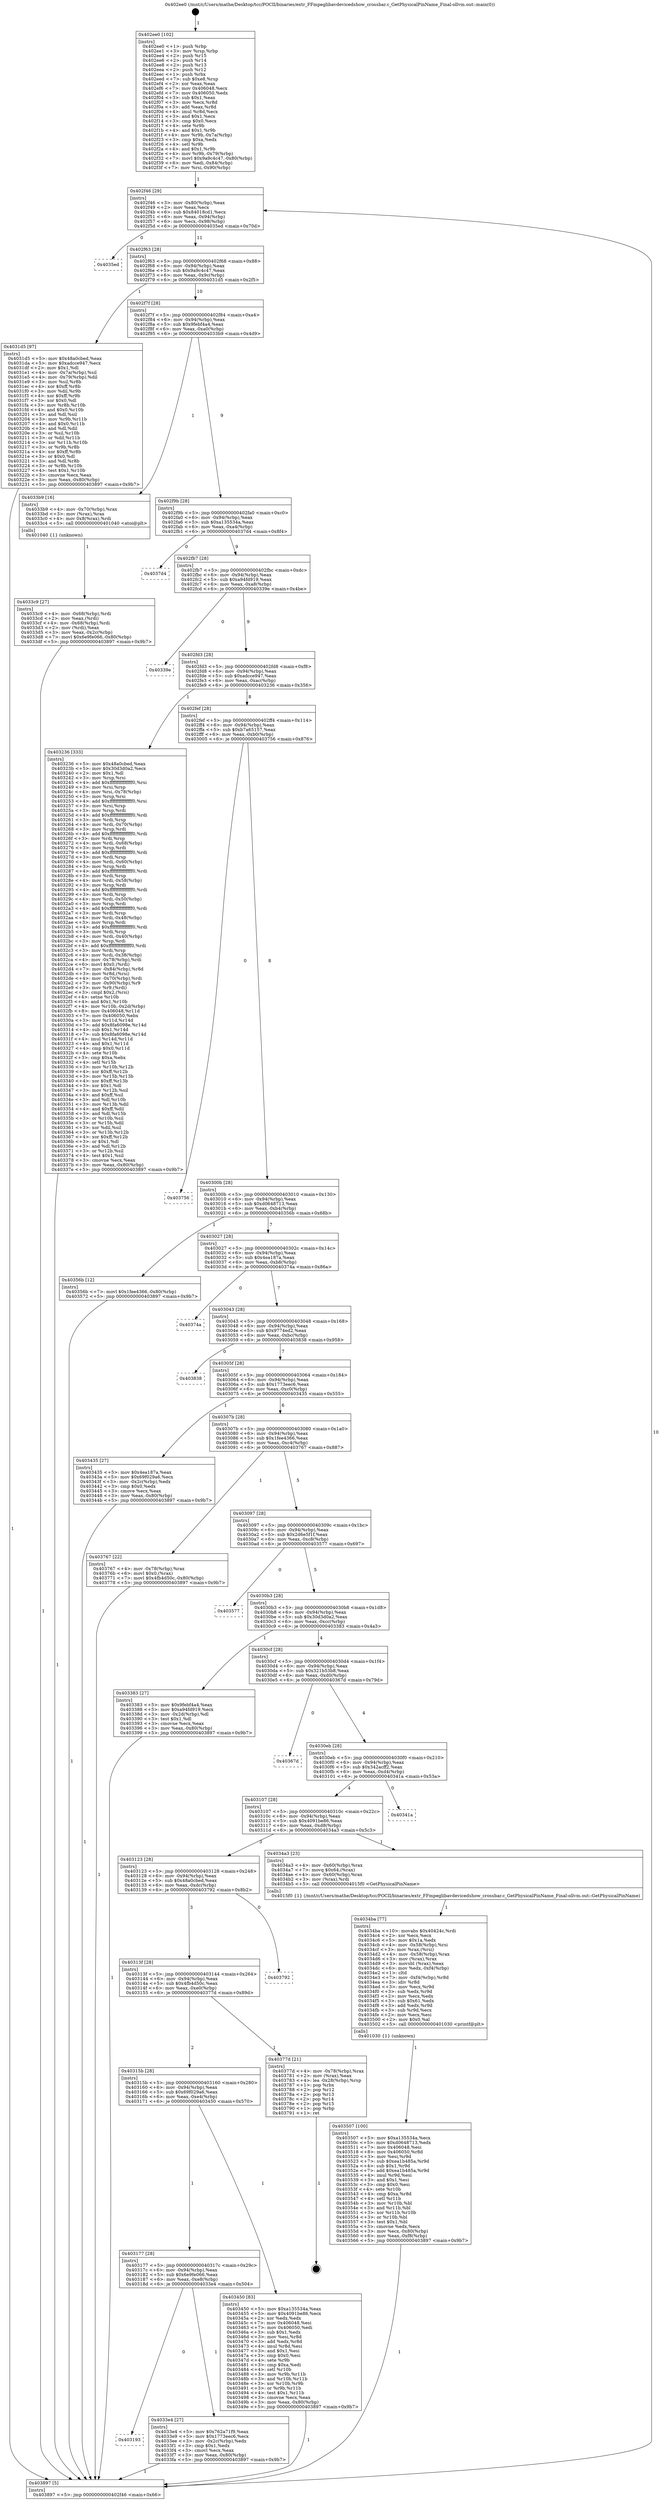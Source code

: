digraph "0x402ee0" {
  label = "0x402ee0 (/mnt/c/Users/mathe/Desktop/tcc/POCII/binaries/extr_FFmpeglibavdevicedshow_crossbar.c_GetPhysicalPinName_Final-ollvm.out::main(0))"
  labelloc = "t"
  node[shape=record]

  Entry [label="",width=0.3,height=0.3,shape=circle,fillcolor=black,style=filled]
  "0x402f46" [label="{
     0x402f46 [29]\l
     | [instrs]\l
     &nbsp;&nbsp;0x402f46 \<+3\>: mov -0x80(%rbp),%eax\l
     &nbsp;&nbsp;0x402f49 \<+2\>: mov %eax,%ecx\l
     &nbsp;&nbsp;0x402f4b \<+6\>: sub $0x84018cd1,%ecx\l
     &nbsp;&nbsp;0x402f51 \<+6\>: mov %eax,-0x94(%rbp)\l
     &nbsp;&nbsp;0x402f57 \<+6\>: mov %ecx,-0x98(%rbp)\l
     &nbsp;&nbsp;0x402f5d \<+6\>: je 00000000004035ed \<main+0x70d\>\l
  }"]
  "0x4035ed" [label="{
     0x4035ed\l
  }", style=dashed]
  "0x402f63" [label="{
     0x402f63 [28]\l
     | [instrs]\l
     &nbsp;&nbsp;0x402f63 \<+5\>: jmp 0000000000402f68 \<main+0x88\>\l
     &nbsp;&nbsp;0x402f68 \<+6\>: mov -0x94(%rbp),%eax\l
     &nbsp;&nbsp;0x402f6e \<+5\>: sub $0x9a9c4c47,%eax\l
     &nbsp;&nbsp;0x402f73 \<+6\>: mov %eax,-0x9c(%rbp)\l
     &nbsp;&nbsp;0x402f79 \<+6\>: je 00000000004031d5 \<main+0x2f5\>\l
  }"]
  Exit [label="",width=0.3,height=0.3,shape=circle,fillcolor=black,style=filled,peripheries=2]
  "0x4031d5" [label="{
     0x4031d5 [97]\l
     | [instrs]\l
     &nbsp;&nbsp;0x4031d5 \<+5\>: mov $0x48a0cbed,%eax\l
     &nbsp;&nbsp;0x4031da \<+5\>: mov $0xadcce947,%ecx\l
     &nbsp;&nbsp;0x4031df \<+2\>: mov $0x1,%dl\l
     &nbsp;&nbsp;0x4031e1 \<+4\>: mov -0x7a(%rbp),%sil\l
     &nbsp;&nbsp;0x4031e5 \<+4\>: mov -0x79(%rbp),%dil\l
     &nbsp;&nbsp;0x4031e9 \<+3\>: mov %sil,%r8b\l
     &nbsp;&nbsp;0x4031ec \<+4\>: xor $0xff,%r8b\l
     &nbsp;&nbsp;0x4031f0 \<+3\>: mov %dil,%r9b\l
     &nbsp;&nbsp;0x4031f3 \<+4\>: xor $0xff,%r9b\l
     &nbsp;&nbsp;0x4031f7 \<+3\>: xor $0x0,%dl\l
     &nbsp;&nbsp;0x4031fa \<+3\>: mov %r8b,%r10b\l
     &nbsp;&nbsp;0x4031fd \<+4\>: and $0x0,%r10b\l
     &nbsp;&nbsp;0x403201 \<+3\>: and %dl,%sil\l
     &nbsp;&nbsp;0x403204 \<+3\>: mov %r9b,%r11b\l
     &nbsp;&nbsp;0x403207 \<+4\>: and $0x0,%r11b\l
     &nbsp;&nbsp;0x40320b \<+3\>: and %dl,%dil\l
     &nbsp;&nbsp;0x40320e \<+3\>: or %sil,%r10b\l
     &nbsp;&nbsp;0x403211 \<+3\>: or %dil,%r11b\l
     &nbsp;&nbsp;0x403214 \<+3\>: xor %r11b,%r10b\l
     &nbsp;&nbsp;0x403217 \<+3\>: or %r9b,%r8b\l
     &nbsp;&nbsp;0x40321a \<+4\>: xor $0xff,%r8b\l
     &nbsp;&nbsp;0x40321e \<+3\>: or $0x0,%dl\l
     &nbsp;&nbsp;0x403221 \<+3\>: and %dl,%r8b\l
     &nbsp;&nbsp;0x403224 \<+3\>: or %r8b,%r10b\l
     &nbsp;&nbsp;0x403227 \<+4\>: test $0x1,%r10b\l
     &nbsp;&nbsp;0x40322b \<+3\>: cmovne %ecx,%eax\l
     &nbsp;&nbsp;0x40322e \<+3\>: mov %eax,-0x80(%rbp)\l
     &nbsp;&nbsp;0x403231 \<+5\>: jmp 0000000000403897 \<main+0x9b7\>\l
  }"]
  "0x402f7f" [label="{
     0x402f7f [28]\l
     | [instrs]\l
     &nbsp;&nbsp;0x402f7f \<+5\>: jmp 0000000000402f84 \<main+0xa4\>\l
     &nbsp;&nbsp;0x402f84 \<+6\>: mov -0x94(%rbp),%eax\l
     &nbsp;&nbsp;0x402f8a \<+5\>: sub $0x9febf4a4,%eax\l
     &nbsp;&nbsp;0x402f8f \<+6\>: mov %eax,-0xa0(%rbp)\l
     &nbsp;&nbsp;0x402f95 \<+6\>: je 00000000004033b9 \<main+0x4d9\>\l
  }"]
  "0x403897" [label="{
     0x403897 [5]\l
     | [instrs]\l
     &nbsp;&nbsp;0x403897 \<+5\>: jmp 0000000000402f46 \<main+0x66\>\l
  }"]
  "0x402ee0" [label="{
     0x402ee0 [102]\l
     | [instrs]\l
     &nbsp;&nbsp;0x402ee0 \<+1\>: push %rbp\l
     &nbsp;&nbsp;0x402ee1 \<+3\>: mov %rsp,%rbp\l
     &nbsp;&nbsp;0x402ee4 \<+2\>: push %r15\l
     &nbsp;&nbsp;0x402ee6 \<+2\>: push %r14\l
     &nbsp;&nbsp;0x402ee8 \<+2\>: push %r13\l
     &nbsp;&nbsp;0x402eea \<+2\>: push %r12\l
     &nbsp;&nbsp;0x402eec \<+1\>: push %rbx\l
     &nbsp;&nbsp;0x402eed \<+7\>: sub $0xe8,%rsp\l
     &nbsp;&nbsp;0x402ef4 \<+2\>: xor %eax,%eax\l
     &nbsp;&nbsp;0x402ef6 \<+7\>: mov 0x406048,%ecx\l
     &nbsp;&nbsp;0x402efd \<+7\>: mov 0x406050,%edx\l
     &nbsp;&nbsp;0x402f04 \<+3\>: sub $0x1,%eax\l
     &nbsp;&nbsp;0x402f07 \<+3\>: mov %ecx,%r8d\l
     &nbsp;&nbsp;0x402f0a \<+3\>: add %eax,%r8d\l
     &nbsp;&nbsp;0x402f0d \<+4\>: imul %r8d,%ecx\l
     &nbsp;&nbsp;0x402f11 \<+3\>: and $0x1,%ecx\l
     &nbsp;&nbsp;0x402f14 \<+3\>: cmp $0x0,%ecx\l
     &nbsp;&nbsp;0x402f17 \<+4\>: sete %r9b\l
     &nbsp;&nbsp;0x402f1b \<+4\>: and $0x1,%r9b\l
     &nbsp;&nbsp;0x402f1f \<+4\>: mov %r9b,-0x7a(%rbp)\l
     &nbsp;&nbsp;0x402f23 \<+3\>: cmp $0xa,%edx\l
     &nbsp;&nbsp;0x402f26 \<+4\>: setl %r9b\l
     &nbsp;&nbsp;0x402f2a \<+4\>: and $0x1,%r9b\l
     &nbsp;&nbsp;0x402f2e \<+4\>: mov %r9b,-0x79(%rbp)\l
     &nbsp;&nbsp;0x402f32 \<+7\>: movl $0x9a9c4c47,-0x80(%rbp)\l
     &nbsp;&nbsp;0x402f39 \<+6\>: mov %edi,-0x84(%rbp)\l
     &nbsp;&nbsp;0x402f3f \<+7\>: mov %rsi,-0x90(%rbp)\l
  }"]
  "0x403507" [label="{
     0x403507 [100]\l
     | [instrs]\l
     &nbsp;&nbsp;0x403507 \<+5\>: mov $0xa135534a,%ecx\l
     &nbsp;&nbsp;0x40350c \<+5\>: mov $0xd0648713,%edx\l
     &nbsp;&nbsp;0x403511 \<+7\>: mov 0x406048,%esi\l
     &nbsp;&nbsp;0x403518 \<+8\>: mov 0x406050,%r8d\l
     &nbsp;&nbsp;0x403520 \<+3\>: mov %esi,%r9d\l
     &nbsp;&nbsp;0x403523 \<+7\>: sub $0xea1b485a,%r9d\l
     &nbsp;&nbsp;0x40352a \<+4\>: sub $0x1,%r9d\l
     &nbsp;&nbsp;0x40352e \<+7\>: add $0xea1b485a,%r9d\l
     &nbsp;&nbsp;0x403535 \<+4\>: imul %r9d,%esi\l
     &nbsp;&nbsp;0x403539 \<+3\>: and $0x1,%esi\l
     &nbsp;&nbsp;0x40353c \<+3\>: cmp $0x0,%esi\l
     &nbsp;&nbsp;0x40353f \<+4\>: sete %r10b\l
     &nbsp;&nbsp;0x403543 \<+4\>: cmp $0xa,%r8d\l
     &nbsp;&nbsp;0x403547 \<+4\>: setl %r11b\l
     &nbsp;&nbsp;0x40354b \<+3\>: mov %r10b,%bl\l
     &nbsp;&nbsp;0x40354e \<+3\>: and %r11b,%bl\l
     &nbsp;&nbsp;0x403551 \<+3\>: xor %r11b,%r10b\l
     &nbsp;&nbsp;0x403554 \<+3\>: or %r10b,%bl\l
     &nbsp;&nbsp;0x403557 \<+3\>: test $0x1,%bl\l
     &nbsp;&nbsp;0x40355a \<+3\>: cmovne %edx,%ecx\l
     &nbsp;&nbsp;0x40355d \<+3\>: mov %ecx,-0x80(%rbp)\l
     &nbsp;&nbsp;0x403560 \<+6\>: mov %eax,-0xf8(%rbp)\l
     &nbsp;&nbsp;0x403566 \<+5\>: jmp 0000000000403897 \<main+0x9b7\>\l
  }"]
  "0x4033b9" [label="{
     0x4033b9 [16]\l
     | [instrs]\l
     &nbsp;&nbsp;0x4033b9 \<+4\>: mov -0x70(%rbp),%rax\l
     &nbsp;&nbsp;0x4033bd \<+3\>: mov (%rax),%rax\l
     &nbsp;&nbsp;0x4033c0 \<+4\>: mov 0x8(%rax),%rdi\l
     &nbsp;&nbsp;0x4033c4 \<+5\>: call 0000000000401040 \<atoi@plt\>\l
     | [calls]\l
     &nbsp;&nbsp;0x401040 \{1\} (unknown)\l
  }"]
  "0x402f9b" [label="{
     0x402f9b [28]\l
     | [instrs]\l
     &nbsp;&nbsp;0x402f9b \<+5\>: jmp 0000000000402fa0 \<main+0xc0\>\l
     &nbsp;&nbsp;0x402fa0 \<+6\>: mov -0x94(%rbp),%eax\l
     &nbsp;&nbsp;0x402fa6 \<+5\>: sub $0xa135534a,%eax\l
     &nbsp;&nbsp;0x402fab \<+6\>: mov %eax,-0xa4(%rbp)\l
     &nbsp;&nbsp;0x402fb1 \<+6\>: je 00000000004037d4 \<main+0x8f4\>\l
  }"]
  "0x4034ba" [label="{
     0x4034ba [77]\l
     | [instrs]\l
     &nbsp;&nbsp;0x4034ba \<+10\>: movabs $0x40424c,%rdi\l
     &nbsp;&nbsp;0x4034c4 \<+2\>: xor %ecx,%ecx\l
     &nbsp;&nbsp;0x4034c6 \<+5\>: mov $0x1a,%edx\l
     &nbsp;&nbsp;0x4034cb \<+4\>: mov -0x58(%rbp),%rsi\l
     &nbsp;&nbsp;0x4034cf \<+3\>: mov %rax,(%rsi)\l
     &nbsp;&nbsp;0x4034d2 \<+4\>: mov -0x58(%rbp),%rax\l
     &nbsp;&nbsp;0x4034d6 \<+3\>: mov (%rax),%rax\l
     &nbsp;&nbsp;0x4034d9 \<+3\>: movsbl (%rax),%eax\l
     &nbsp;&nbsp;0x4034dc \<+6\>: mov %edx,-0xf4(%rbp)\l
     &nbsp;&nbsp;0x4034e2 \<+1\>: cltd\l
     &nbsp;&nbsp;0x4034e3 \<+7\>: mov -0xf4(%rbp),%r8d\l
     &nbsp;&nbsp;0x4034ea \<+3\>: idiv %r8d\l
     &nbsp;&nbsp;0x4034ed \<+3\>: mov %ecx,%r9d\l
     &nbsp;&nbsp;0x4034f0 \<+3\>: sub %edx,%r9d\l
     &nbsp;&nbsp;0x4034f3 \<+2\>: mov %ecx,%edx\l
     &nbsp;&nbsp;0x4034f5 \<+3\>: sub $0x61,%edx\l
     &nbsp;&nbsp;0x4034f8 \<+3\>: add %edx,%r9d\l
     &nbsp;&nbsp;0x4034fb \<+3\>: sub %r9d,%ecx\l
     &nbsp;&nbsp;0x4034fe \<+2\>: mov %ecx,%esi\l
     &nbsp;&nbsp;0x403500 \<+2\>: mov $0x0,%al\l
     &nbsp;&nbsp;0x403502 \<+5\>: call 0000000000401030 \<printf@plt\>\l
     | [calls]\l
     &nbsp;&nbsp;0x401030 \{1\} (unknown)\l
  }"]
  "0x4037d4" [label="{
     0x4037d4\l
  }", style=dashed]
  "0x402fb7" [label="{
     0x402fb7 [28]\l
     | [instrs]\l
     &nbsp;&nbsp;0x402fb7 \<+5\>: jmp 0000000000402fbc \<main+0xdc\>\l
     &nbsp;&nbsp;0x402fbc \<+6\>: mov -0x94(%rbp),%eax\l
     &nbsp;&nbsp;0x402fc2 \<+5\>: sub $0xa94fd919,%eax\l
     &nbsp;&nbsp;0x402fc7 \<+6\>: mov %eax,-0xa8(%rbp)\l
     &nbsp;&nbsp;0x402fcd \<+6\>: je 000000000040339e \<main+0x4be\>\l
  }"]
  "0x403193" [label="{
     0x403193\l
  }", style=dashed]
  "0x40339e" [label="{
     0x40339e\l
  }", style=dashed]
  "0x402fd3" [label="{
     0x402fd3 [28]\l
     | [instrs]\l
     &nbsp;&nbsp;0x402fd3 \<+5\>: jmp 0000000000402fd8 \<main+0xf8\>\l
     &nbsp;&nbsp;0x402fd8 \<+6\>: mov -0x94(%rbp),%eax\l
     &nbsp;&nbsp;0x402fde \<+5\>: sub $0xadcce947,%eax\l
     &nbsp;&nbsp;0x402fe3 \<+6\>: mov %eax,-0xac(%rbp)\l
     &nbsp;&nbsp;0x402fe9 \<+6\>: je 0000000000403236 \<main+0x356\>\l
  }"]
  "0x4033e4" [label="{
     0x4033e4 [27]\l
     | [instrs]\l
     &nbsp;&nbsp;0x4033e4 \<+5\>: mov $0x762a71f9,%eax\l
     &nbsp;&nbsp;0x4033e9 \<+5\>: mov $0x1773eec6,%ecx\l
     &nbsp;&nbsp;0x4033ee \<+3\>: mov -0x2c(%rbp),%edx\l
     &nbsp;&nbsp;0x4033f1 \<+3\>: cmp $0x1,%edx\l
     &nbsp;&nbsp;0x4033f4 \<+3\>: cmovl %ecx,%eax\l
     &nbsp;&nbsp;0x4033f7 \<+3\>: mov %eax,-0x80(%rbp)\l
     &nbsp;&nbsp;0x4033fa \<+5\>: jmp 0000000000403897 \<main+0x9b7\>\l
  }"]
  "0x403236" [label="{
     0x403236 [333]\l
     | [instrs]\l
     &nbsp;&nbsp;0x403236 \<+5\>: mov $0x48a0cbed,%eax\l
     &nbsp;&nbsp;0x40323b \<+5\>: mov $0x30d3d0a2,%ecx\l
     &nbsp;&nbsp;0x403240 \<+2\>: mov $0x1,%dl\l
     &nbsp;&nbsp;0x403242 \<+3\>: mov %rsp,%rsi\l
     &nbsp;&nbsp;0x403245 \<+4\>: add $0xfffffffffffffff0,%rsi\l
     &nbsp;&nbsp;0x403249 \<+3\>: mov %rsi,%rsp\l
     &nbsp;&nbsp;0x40324c \<+4\>: mov %rsi,-0x78(%rbp)\l
     &nbsp;&nbsp;0x403250 \<+3\>: mov %rsp,%rsi\l
     &nbsp;&nbsp;0x403253 \<+4\>: add $0xfffffffffffffff0,%rsi\l
     &nbsp;&nbsp;0x403257 \<+3\>: mov %rsi,%rsp\l
     &nbsp;&nbsp;0x40325a \<+3\>: mov %rsp,%rdi\l
     &nbsp;&nbsp;0x40325d \<+4\>: add $0xfffffffffffffff0,%rdi\l
     &nbsp;&nbsp;0x403261 \<+3\>: mov %rdi,%rsp\l
     &nbsp;&nbsp;0x403264 \<+4\>: mov %rdi,-0x70(%rbp)\l
     &nbsp;&nbsp;0x403268 \<+3\>: mov %rsp,%rdi\l
     &nbsp;&nbsp;0x40326b \<+4\>: add $0xfffffffffffffff0,%rdi\l
     &nbsp;&nbsp;0x40326f \<+3\>: mov %rdi,%rsp\l
     &nbsp;&nbsp;0x403272 \<+4\>: mov %rdi,-0x68(%rbp)\l
     &nbsp;&nbsp;0x403276 \<+3\>: mov %rsp,%rdi\l
     &nbsp;&nbsp;0x403279 \<+4\>: add $0xfffffffffffffff0,%rdi\l
     &nbsp;&nbsp;0x40327d \<+3\>: mov %rdi,%rsp\l
     &nbsp;&nbsp;0x403280 \<+4\>: mov %rdi,-0x60(%rbp)\l
     &nbsp;&nbsp;0x403284 \<+3\>: mov %rsp,%rdi\l
     &nbsp;&nbsp;0x403287 \<+4\>: add $0xfffffffffffffff0,%rdi\l
     &nbsp;&nbsp;0x40328b \<+3\>: mov %rdi,%rsp\l
     &nbsp;&nbsp;0x40328e \<+4\>: mov %rdi,-0x58(%rbp)\l
     &nbsp;&nbsp;0x403292 \<+3\>: mov %rsp,%rdi\l
     &nbsp;&nbsp;0x403295 \<+4\>: add $0xfffffffffffffff0,%rdi\l
     &nbsp;&nbsp;0x403299 \<+3\>: mov %rdi,%rsp\l
     &nbsp;&nbsp;0x40329c \<+4\>: mov %rdi,-0x50(%rbp)\l
     &nbsp;&nbsp;0x4032a0 \<+3\>: mov %rsp,%rdi\l
     &nbsp;&nbsp;0x4032a3 \<+4\>: add $0xfffffffffffffff0,%rdi\l
     &nbsp;&nbsp;0x4032a7 \<+3\>: mov %rdi,%rsp\l
     &nbsp;&nbsp;0x4032aa \<+4\>: mov %rdi,-0x48(%rbp)\l
     &nbsp;&nbsp;0x4032ae \<+3\>: mov %rsp,%rdi\l
     &nbsp;&nbsp;0x4032b1 \<+4\>: add $0xfffffffffffffff0,%rdi\l
     &nbsp;&nbsp;0x4032b5 \<+3\>: mov %rdi,%rsp\l
     &nbsp;&nbsp;0x4032b8 \<+4\>: mov %rdi,-0x40(%rbp)\l
     &nbsp;&nbsp;0x4032bc \<+3\>: mov %rsp,%rdi\l
     &nbsp;&nbsp;0x4032bf \<+4\>: add $0xfffffffffffffff0,%rdi\l
     &nbsp;&nbsp;0x4032c3 \<+3\>: mov %rdi,%rsp\l
     &nbsp;&nbsp;0x4032c6 \<+4\>: mov %rdi,-0x38(%rbp)\l
     &nbsp;&nbsp;0x4032ca \<+4\>: mov -0x78(%rbp),%rdi\l
     &nbsp;&nbsp;0x4032ce \<+6\>: movl $0x0,(%rdi)\l
     &nbsp;&nbsp;0x4032d4 \<+7\>: mov -0x84(%rbp),%r8d\l
     &nbsp;&nbsp;0x4032db \<+3\>: mov %r8d,(%rsi)\l
     &nbsp;&nbsp;0x4032de \<+4\>: mov -0x70(%rbp),%rdi\l
     &nbsp;&nbsp;0x4032e2 \<+7\>: mov -0x90(%rbp),%r9\l
     &nbsp;&nbsp;0x4032e9 \<+3\>: mov %r9,(%rdi)\l
     &nbsp;&nbsp;0x4032ec \<+3\>: cmpl $0x2,(%rsi)\l
     &nbsp;&nbsp;0x4032ef \<+4\>: setne %r10b\l
     &nbsp;&nbsp;0x4032f3 \<+4\>: and $0x1,%r10b\l
     &nbsp;&nbsp;0x4032f7 \<+4\>: mov %r10b,-0x2d(%rbp)\l
     &nbsp;&nbsp;0x4032fb \<+8\>: mov 0x406048,%r11d\l
     &nbsp;&nbsp;0x403303 \<+7\>: mov 0x406050,%ebx\l
     &nbsp;&nbsp;0x40330a \<+3\>: mov %r11d,%r14d\l
     &nbsp;&nbsp;0x40330d \<+7\>: add $0x8fa6098e,%r14d\l
     &nbsp;&nbsp;0x403314 \<+4\>: sub $0x1,%r14d\l
     &nbsp;&nbsp;0x403318 \<+7\>: sub $0x8fa6098e,%r14d\l
     &nbsp;&nbsp;0x40331f \<+4\>: imul %r14d,%r11d\l
     &nbsp;&nbsp;0x403323 \<+4\>: and $0x1,%r11d\l
     &nbsp;&nbsp;0x403327 \<+4\>: cmp $0x0,%r11d\l
     &nbsp;&nbsp;0x40332b \<+4\>: sete %r10b\l
     &nbsp;&nbsp;0x40332f \<+3\>: cmp $0xa,%ebx\l
     &nbsp;&nbsp;0x403332 \<+4\>: setl %r15b\l
     &nbsp;&nbsp;0x403336 \<+3\>: mov %r10b,%r12b\l
     &nbsp;&nbsp;0x403339 \<+4\>: xor $0xff,%r12b\l
     &nbsp;&nbsp;0x40333d \<+3\>: mov %r15b,%r13b\l
     &nbsp;&nbsp;0x403340 \<+4\>: xor $0xff,%r13b\l
     &nbsp;&nbsp;0x403344 \<+3\>: xor $0x1,%dl\l
     &nbsp;&nbsp;0x403347 \<+3\>: mov %r12b,%sil\l
     &nbsp;&nbsp;0x40334a \<+4\>: and $0xff,%sil\l
     &nbsp;&nbsp;0x40334e \<+3\>: and %dl,%r10b\l
     &nbsp;&nbsp;0x403351 \<+3\>: mov %r13b,%dil\l
     &nbsp;&nbsp;0x403354 \<+4\>: and $0xff,%dil\l
     &nbsp;&nbsp;0x403358 \<+3\>: and %dl,%r15b\l
     &nbsp;&nbsp;0x40335b \<+3\>: or %r10b,%sil\l
     &nbsp;&nbsp;0x40335e \<+3\>: or %r15b,%dil\l
     &nbsp;&nbsp;0x403361 \<+3\>: xor %dil,%sil\l
     &nbsp;&nbsp;0x403364 \<+3\>: or %r13b,%r12b\l
     &nbsp;&nbsp;0x403367 \<+4\>: xor $0xff,%r12b\l
     &nbsp;&nbsp;0x40336b \<+3\>: or $0x1,%dl\l
     &nbsp;&nbsp;0x40336e \<+3\>: and %dl,%r12b\l
     &nbsp;&nbsp;0x403371 \<+3\>: or %r12b,%sil\l
     &nbsp;&nbsp;0x403374 \<+4\>: test $0x1,%sil\l
     &nbsp;&nbsp;0x403378 \<+3\>: cmovne %ecx,%eax\l
     &nbsp;&nbsp;0x40337b \<+3\>: mov %eax,-0x80(%rbp)\l
     &nbsp;&nbsp;0x40337e \<+5\>: jmp 0000000000403897 \<main+0x9b7\>\l
  }"]
  "0x402fef" [label="{
     0x402fef [28]\l
     | [instrs]\l
     &nbsp;&nbsp;0x402fef \<+5\>: jmp 0000000000402ff4 \<main+0x114\>\l
     &nbsp;&nbsp;0x402ff4 \<+6\>: mov -0x94(%rbp),%eax\l
     &nbsp;&nbsp;0x402ffa \<+5\>: sub $0xb7a65157,%eax\l
     &nbsp;&nbsp;0x402fff \<+6\>: mov %eax,-0xb0(%rbp)\l
     &nbsp;&nbsp;0x403005 \<+6\>: je 0000000000403756 \<main+0x876\>\l
  }"]
  "0x403177" [label="{
     0x403177 [28]\l
     | [instrs]\l
     &nbsp;&nbsp;0x403177 \<+5\>: jmp 000000000040317c \<main+0x29c\>\l
     &nbsp;&nbsp;0x40317c \<+6\>: mov -0x94(%rbp),%eax\l
     &nbsp;&nbsp;0x403182 \<+5\>: sub $0x6e9fe066,%eax\l
     &nbsp;&nbsp;0x403187 \<+6\>: mov %eax,-0xe8(%rbp)\l
     &nbsp;&nbsp;0x40318d \<+6\>: je 00000000004033e4 \<main+0x504\>\l
  }"]
  "0x403450" [label="{
     0x403450 [83]\l
     | [instrs]\l
     &nbsp;&nbsp;0x403450 \<+5\>: mov $0xa135534a,%eax\l
     &nbsp;&nbsp;0x403455 \<+5\>: mov $0x4091be86,%ecx\l
     &nbsp;&nbsp;0x40345a \<+2\>: xor %edx,%edx\l
     &nbsp;&nbsp;0x40345c \<+7\>: mov 0x406048,%esi\l
     &nbsp;&nbsp;0x403463 \<+7\>: mov 0x406050,%edi\l
     &nbsp;&nbsp;0x40346a \<+3\>: sub $0x1,%edx\l
     &nbsp;&nbsp;0x40346d \<+3\>: mov %esi,%r8d\l
     &nbsp;&nbsp;0x403470 \<+3\>: add %edx,%r8d\l
     &nbsp;&nbsp;0x403473 \<+4\>: imul %r8d,%esi\l
     &nbsp;&nbsp;0x403477 \<+3\>: and $0x1,%esi\l
     &nbsp;&nbsp;0x40347a \<+3\>: cmp $0x0,%esi\l
     &nbsp;&nbsp;0x40347d \<+4\>: sete %r9b\l
     &nbsp;&nbsp;0x403481 \<+3\>: cmp $0xa,%edi\l
     &nbsp;&nbsp;0x403484 \<+4\>: setl %r10b\l
     &nbsp;&nbsp;0x403488 \<+3\>: mov %r9b,%r11b\l
     &nbsp;&nbsp;0x40348b \<+3\>: and %r10b,%r11b\l
     &nbsp;&nbsp;0x40348e \<+3\>: xor %r10b,%r9b\l
     &nbsp;&nbsp;0x403491 \<+3\>: or %r9b,%r11b\l
     &nbsp;&nbsp;0x403494 \<+4\>: test $0x1,%r11b\l
     &nbsp;&nbsp;0x403498 \<+3\>: cmovne %ecx,%eax\l
     &nbsp;&nbsp;0x40349b \<+3\>: mov %eax,-0x80(%rbp)\l
     &nbsp;&nbsp;0x40349e \<+5\>: jmp 0000000000403897 \<main+0x9b7\>\l
  }"]
  "0x403756" [label="{
     0x403756\l
  }", style=dashed]
  "0x40300b" [label="{
     0x40300b [28]\l
     | [instrs]\l
     &nbsp;&nbsp;0x40300b \<+5\>: jmp 0000000000403010 \<main+0x130\>\l
     &nbsp;&nbsp;0x403010 \<+6\>: mov -0x94(%rbp),%eax\l
     &nbsp;&nbsp;0x403016 \<+5\>: sub $0xd0648713,%eax\l
     &nbsp;&nbsp;0x40301b \<+6\>: mov %eax,-0xb4(%rbp)\l
     &nbsp;&nbsp;0x403021 \<+6\>: je 000000000040356b \<main+0x68b\>\l
  }"]
  "0x40315b" [label="{
     0x40315b [28]\l
     | [instrs]\l
     &nbsp;&nbsp;0x40315b \<+5\>: jmp 0000000000403160 \<main+0x280\>\l
     &nbsp;&nbsp;0x403160 \<+6\>: mov -0x94(%rbp),%eax\l
     &nbsp;&nbsp;0x403166 \<+5\>: sub $0x69f029a6,%eax\l
     &nbsp;&nbsp;0x40316b \<+6\>: mov %eax,-0xe4(%rbp)\l
     &nbsp;&nbsp;0x403171 \<+6\>: je 0000000000403450 \<main+0x570\>\l
  }"]
  "0x40356b" [label="{
     0x40356b [12]\l
     | [instrs]\l
     &nbsp;&nbsp;0x40356b \<+7\>: movl $0x1fee4366,-0x80(%rbp)\l
     &nbsp;&nbsp;0x403572 \<+5\>: jmp 0000000000403897 \<main+0x9b7\>\l
  }"]
  "0x403027" [label="{
     0x403027 [28]\l
     | [instrs]\l
     &nbsp;&nbsp;0x403027 \<+5\>: jmp 000000000040302c \<main+0x14c\>\l
     &nbsp;&nbsp;0x40302c \<+6\>: mov -0x94(%rbp),%eax\l
     &nbsp;&nbsp;0x403032 \<+5\>: sub $0x4ea187a,%eax\l
     &nbsp;&nbsp;0x403037 \<+6\>: mov %eax,-0xb8(%rbp)\l
     &nbsp;&nbsp;0x40303d \<+6\>: je 000000000040374a \<main+0x86a\>\l
  }"]
  "0x40377d" [label="{
     0x40377d [21]\l
     | [instrs]\l
     &nbsp;&nbsp;0x40377d \<+4\>: mov -0x78(%rbp),%rax\l
     &nbsp;&nbsp;0x403781 \<+2\>: mov (%rax),%eax\l
     &nbsp;&nbsp;0x403783 \<+4\>: lea -0x28(%rbp),%rsp\l
     &nbsp;&nbsp;0x403787 \<+1\>: pop %rbx\l
     &nbsp;&nbsp;0x403788 \<+2\>: pop %r12\l
     &nbsp;&nbsp;0x40378a \<+2\>: pop %r13\l
     &nbsp;&nbsp;0x40378c \<+2\>: pop %r14\l
     &nbsp;&nbsp;0x40378e \<+2\>: pop %r15\l
     &nbsp;&nbsp;0x403790 \<+1\>: pop %rbp\l
     &nbsp;&nbsp;0x403791 \<+1\>: ret\l
  }"]
  "0x40374a" [label="{
     0x40374a\l
  }", style=dashed]
  "0x403043" [label="{
     0x403043 [28]\l
     | [instrs]\l
     &nbsp;&nbsp;0x403043 \<+5\>: jmp 0000000000403048 \<main+0x168\>\l
     &nbsp;&nbsp;0x403048 \<+6\>: mov -0x94(%rbp),%eax\l
     &nbsp;&nbsp;0x40304e \<+5\>: sub $0x9774ed2,%eax\l
     &nbsp;&nbsp;0x403053 \<+6\>: mov %eax,-0xbc(%rbp)\l
     &nbsp;&nbsp;0x403059 \<+6\>: je 0000000000403838 \<main+0x958\>\l
  }"]
  "0x40313f" [label="{
     0x40313f [28]\l
     | [instrs]\l
     &nbsp;&nbsp;0x40313f \<+5\>: jmp 0000000000403144 \<main+0x264\>\l
     &nbsp;&nbsp;0x403144 \<+6\>: mov -0x94(%rbp),%eax\l
     &nbsp;&nbsp;0x40314a \<+5\>: sub $0x4fb4d50c,%eax\l
     &nbsp;&nbsp;0x40314f \<+6\>: mov %eax,-0xe0(%rbp)\l
     &nbsp;&nbsp;0x403155 \<+6\>: je 000000000040377d \<main+0x89d\>\l
  }"]
  "0x403838" [label="{
     0x403838\l
  }", style=dashed]
  "0x40305f" [label="{
     0x40305f [28]\l
     | [instrs]\l
     &nbsp;&nbsp;0x40305f \<+5\>: jmp 0000000000403064 \<main+0x184\>\l
     &nbsp;&nbsp;0x403064 \<+6\>: mov -0x94(%rbp),%eax\l
     &nbsp;&nbsp;0x40306a \<+5\>: sub $0x1773eec6,%eax\l
     &nbsp;&nbsp;0x40306f \<+6\>: mov %eax,-0xc0(%rbp)\l
     &nbsp;&nbsp;0x403075 \<+6\>: je 0000000000403435 \<main+0x555\>\l
  }"]
  "0x403792" [label="{
     0x403792\l
  }", style=dashed]
  "0x403435" [label="{
     0x403435 [27]\l
     | [instrs]\l
     &nbsp;&nbsp;0x403435 \<+5\>: mov $0x4ea187a,%eax\l
     &nbsp;&nbsp;0x40343a \<+5\>: mov $0x69f029a6,%ecx\l
     &nbsp;&nbsp;0x40343f \<+3\>: mov -0x2c(%rbp),%edx\l
     &nbsp;&nbsp;0x403442 \<+3\>: cmp $0x0,%edx\l
     &nbsp;&nbsp;0x403445 \<+3\>: cmove %ecx,%eax\l
     &nbsp;&nbsp;0x403448 \<+3\>: mov %eax,-0x80(%rbp)\l
     &nbsp;&nbsp;0x40344b \<+5\>: jmp 0000000000403897 \<main+0x9b7\>\l
  }"]
  "0x40307b" [label="{
     0x40307b [28]\l
     | [instrs]\l
     &nbsp;&nbsp;0x40307b \<+5\>: jmp 0000000000403080 \<main+0x1a0\>\l
     &nbsp;&nbsp;0x403080 \<+6\>: mov -0x94(%rbp),%eax\l
     &nbsp;&nbsp;0x403086 \<+5\>: sub $0x1fee4366,%eax\l
     &nbsp;&nbsp;0x40308b \<+6\>: mov %eax,-0xc4(%rbp)\l
     &nbsp;&nbsp;0x403091 \<+6\>: je 0000000000403767 \<main+0x887\>\l
  }"]
  "0x403123" [label="{
     0x403123 [28]\l
     | [instrs]\l
     &nbsp;&nbsp;0x403123 \<+5\>: jmp 0000000000403128 \<main+0x248\>\l
     &nbsp;&nbsp;0x403128 \<+6\>: mov -0x94(%rbp),%eax\l
     &nbsp;&nbsp;0x40312e \<+5\>: sub $0x48a0cbed,%eax\l
     &nbsp;&nbsp;0x403133 \<+6\>: mov %eax,-0xdc(%rbp)\l
     &nbsp;&nbsp;0x403139 \<+6\>: je 0000000000403792 \<main+0x8b2\>\l
  }"]
  "0x403767" [label="{
     0x403767 [22]\l
     | [instrs]\l
     &nbsp;&nbsp;0x403767 \<+4\>: mov -0x78(%rbp),%rax\l
     &nbsp;&nbsp;0x40376b \<+6\>: movl $0x0,(%rax)\l
     &nbsp;&nbsp;0x403771 \<+7\>: movl $0x4fb4d50c,-0x80(%rbp)\l
     &nbsp;&nbsp;0x403778 \<+5\>: jmp 0000000000403897 \<main+0x9b7\>\l
  }"]
  "0x403097" [label="{
     0x403097 [28]\l
     | [instrs]\l
     &nbsp;&nbsp;0x403097 \<+5\>: jmp 000000000040309c \<main+0x1bc\>\l
     &nbsp;&nbsp;0x40309c \<+6\>: mov -0x94(%rbp),%eax\l
     &nbsp;&nbsp;0x4030a2 \<+5\>: sub $0x2d6e5f1f,%eax\l
     &nbsp;&nbsp;0x4030a7 \<+6\>: mov %eax,-0xc8(%rbp)\l
     &nbsp;&nbsp;0x4030ad \<+6\>: je 0000000000403577 \<main+0x697\>\l
  }"]
  "0x4034a3" [label="{
     0x4034a3 [23]\l
     | [instrs]\l
     &nbsp;&nbsp;0x4034a3 \<+4\>: mov -0x60(%rbp),%rax\l
     &nbsp;&nbsp;0x4034a7 \<+7\>: movq $0x64,(%rax)\l
     &nbsp;&nbsp;0x4034ae \<+4\>: mov -0x60(%rbp),%rax\l
     &nbsp;&nbsp;0x4034b2 \<+3\>: mov (%rax),%rdi\l
     &nbsp;&nbsp;0x4034b5 \<+5\>: call 00000000004015f0 \<GetPhysicalPinName\>\l
     | [calls]\l
     &nbsp;&nbsp;0x4015f0 \{1\} (/mnt/c/Users/mathe/Desktop/tcc/POCII/binaries/extr_FFmpeglibavdevicedshow_crossbar.c_GetPhysicalPinName_Final-ollvm.out::GetPhysicalPinName)\l
  }"]
  "0x403577" [label="{
     0x403577\l
  }", style=dashed]
  "0x4030b3" [label="{
     0x4030b3 [28]\l
     | [instrs]\l
     &nbsp;&nbsp;0x4030b3 \<+5\>: jmp 00000000004030b8 \<main+0x1d8\>\l
     &nbsp;&nbsp;0x4030b8 \<+6\>: mov -0x94(%rbp),%eax\l
     &nbsp;&nbsp;0x4030be \<+5\>: sub $0x30d3d0a2,%eax\l
     &nbsp;&nbsp;0x4030c3 \<+6\>: mov %eax,-0xcc(%rbp)\l
     &nbsp;&nbsp;0x4030c9 \<+6\>: je 0000000000403383 \<main+0x4a3\>\l
  }"]
  "0x403107" [label="{
     0x403107 [28]\l
     | [instrs]\l
     &nbsp;&nbsp;0x403107 \<+5\>: jmp 000000000040310c \<main+0x22c\>\l
     &nbsp;&nbsp;0x40310c \<+6\>: mov -0x94(%rbp),%eax\l
     &nbsp;&nbsp;0x403112 \<+5\>: sub $0x4091be86,%eax\l
     &nbsp;&nbsp;0x403117 \<+6\>: mov %eax,-0xd8(%rbp)\l
     &nbsp;&nbsp;0x40311d \<+6\>: je 00000000004034a3 \<main+0x5c3\>\l
  }"]
  "0x403383" [label="{
     0x403383 [27]\l
     | [instrs]\l
     &nbsp;&nbsp;0x403383 \<+5\>: mov $0x9febf4a4,%eax\l
     &nbsp;&nbsp;0x403388 \<+5\>: mov $0xa94fd919,%ecx\l
     &nbsp;&nbsp;0x40338d \<+3\>: mov -0x2d(%rbp),%dl\l
     &nbsp;&nbsp;0x403390 \<+3\>: test $0x1,%dl\l
     &nbsp;&nbsp;0x403393 \<+3\>: cmovne %ecx,%eax\l
     &nbsp;&nbsp;0x403396 \<+3\>: mov %eax,-0x80(%rbp)\l
     &nbsp;&nbsp;0x403399 \<+5\>: jmp 0000000000403897 \<main+0x9b7\>\l
  }"]
  "0x4030cf" [label="{
     0x4030cf [28]\l
     | [instrs]\l
     &nbsp;&nbsp;0x4030cf \<+5\>: jmp 00000000004030d4 \<main+0x1f4\>\l
     &nbsp;&nbsp;0x4030d4 \<+6\>: mov -0x94(%rbp),%eax\l
     &nbsp;&nbsp;0x4030da \<+5\>: sub $0x321b53b8,%eax\l
     &nbsp;&nbsp;0x4030df \<+6\>: mov %eax,-0xd0(%rbp)\l
     &nbsp;&nbsp;0x4030e5 \<+6\>: je 000000000040367d \<main+0x79d\>\l
  }"]
  "0x4033c9" [label="{
     0x4033c9 [27]\l
     | [instrs]\l
     &nbsp;&nbsp;0x4033c9 \<+4\>: mov -0x68(%rbp),%rdi\l
     &nbsp;&nbsp;0x4033cd \<+2\>: mov %eax,(%rdi)\l
     &nbsp;&nbsp;0x4033cf \<+4\>: mov -0x68(%rbp),%rdi\l
     &nbsp;&nbsp;0x4033d3 \<+2\>: mov (%rdi),%eax\l
     &nbsp;&nbsp;0x4033d5 \<+3\>: mov %eax,-0x2c(%rbp)\l
     &nbsp;&nbsp;0x4033d8 \<+7\>: movl $0x6e9fe066,-0x80(%rbp)\l
     &nbsp;&nbsp;0x4033df \<+5\>: jmp 0000000000403897 \<main+0x9b7\>\l
  }"]
  "0x40341a" [label="{
     0x40341a\l
  }", style=dashed]
  "0x40367d" [label="{
     0x40367d\l
  }", style=dashed]
  "0x4030eb" [label="{
     0x4030eb [28]\l
     | [instrs]\l
     &nbsp;&nbsp;0x4030eb \<+5\>: jmp 00000000004030f0 \<main+0x210\>\l
     &nbsp;&nbsp;0x4030f0 \<+6\>: mov -0x94(%rbp),%eax\l
     &nbsp;&nbsp;0x4030f6 \<+5\>: sub $0x342acff2,%eax\l
     &nbsp;&nbsp;0x4030fb \<+6\>: mov %eax,-0xd4(%rbp)\l
     &nbsp;&nbsp;0x403101 \<+6\>: je 000000000040341a \<main+0x53a\>\l
  }"]
  Entry -> "0x402ee0" [label=" 1"]
  "0x402f46" -> "0x4035ed" [label=" 0"]
  "0x402f46" -> "0x402f63" [label=" 11"]
  "0x40377d" -> Exit [label=" 1"]
  "0x402f63" -> "0x4031d5" [label=" 1"]
  "0x402f63" -> "0x402f7f" [label=" 10"]
  "0x4031d5" -> "0x403897" [label=" 1"]
  "0x402ee0" -> "0x402f46" [label=" 1"]
  "0x403897" -> "0x402f46" [label=" 10"]
  "0x403767" -> "0x403897" [label=" 1"]
  "0x402f7f" -> "0x4033b9" [label=" 1"]
  "0x402f7f" -> "0x402f9b" [label=" 9"]
  "0x40356b" -> "0x403897" [label=" 1"]
  "0x402f9b" -> "0x4037d4" [label=" 0"]
  "0x402f9b" -> "0x402fb7" [label=" 9"]
  "0x403507" -> "0x403897" [label=" 1"]
  "0x402fb7" -> "0x40339e" [label=" 0"]
  "0x402fb7" -> "0x402fd3" [label=" 9"]
  "0x4034ba" -> "0x403507" [label=" 1"]
  "0x402fd3" -> "0x403236" [label=" 1"]
  "0x402fd3" -> "0x402fef" [label=" 8"]
  "0x4034a3" -> "0x4034ba" [label=" 1"]
  "0x403236" -> "0x403897" [label=" 1"]
  "0x403435" -> "0x403897" [label=" 1"]
  "0x402fef" -> "0x403756" [label=" 0"]
  "0x402fef" -> "0x40300b" [label=" 8"]
  "0x4033e4" -> "0x403897" [label=" 1"]
  "0x40300b" -> "0x40356b" [label=" 1"]
  "0x40300b" -> "0x403027" [label=" 7"]
  "0x403177" -> "0x4033e4" [label=" 1"]
  "0x403027" -> "0x40374a" [label=" 0"]
  "0x403027" -> "0x403043" [label=" 7"]
  "0x403450" -> "0x403897" [label=" 1"]
  "0x403043" -> "0x403838" [label=" 0"]
  "0x403043" -> "0x40305f" [label=" 7"]
  "0x40315b" -> "0x403450" [label=" 1"]
  "0x40305f" -> "0x403435" [label=" 1"]
  "0x40305f" -> "0x40307b" [label=" 6"]
  "0x403177" -> "0x403193" [label=" 0"]
  "0x40307b" -> "0x403767" [label=" 1"]
  "0x40307b" -> "0x403097" [label=" 5"]
  "0x40313f" -> "0x40377d" [label=" 1"]
  "0x403097" -> "0x403577" [label=" 0"]
  "0x403097" -> "0x4030b3" [label=" 5"]
  "0x40315b" -> "0x403177" [label=" 1"]
  "0x4030b3" -> "0x403383" [label=" 1"]
  "0x4030b3" -> "0x4030cf" [label=" 4"]
  "0x403383" -> "0x403897" [label=" 1"]
  "0x4033b9" -> "0x4033c9" [label=" 1"]
  "0x4033c9" -> "0x403897" [label=" 1"]
  "0x403123" -> "0x403792" [label=" 0"]
  "0x4030cf" -> "0x40367d" [label=" 0"]
  "0x4030cf" -> "0x4030eb" [label=" 4"]
  "0x40313f" -> "0x40315b" [label=" 2"]
  "0x4030eb" -> "0x40341a" [label=" 0"]
  "0x4030eb" -> "0x403107" [label=" 4"]
  "0x403123" -> "0x40313f" [label=" 3"]
  "0x403107" -> "0x4034a3" [label=" 1"]
  "0x403107" -> "0x403123" [label=" 3"]
}

